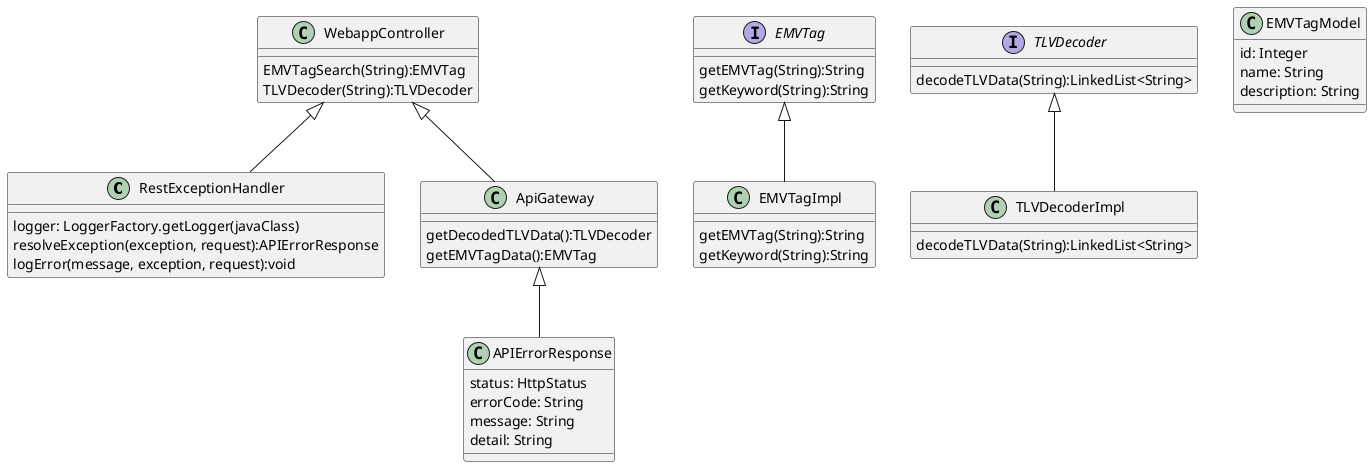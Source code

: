 @startuml

class RestExceptionHandler
class WebappController
class APIErrorResponse
interface EMVTag
class EMVTagImpl
interface TLVDecoder
class TLVDecoderImpl
class EMVTagModel
class ApiGateway

EMVTag <|-- EMVTagImpl
TLVDecoder <|-- TLVDecoderImpl
WebappController <|-- ApiGateway
ApiGateway <|-- APIErrorResponse
WebappController <|-- RestExceptionHandler

class ApiGateway {
    getDecodedTLVData():TLVDecoder
    getEMVTagData():EMVTag
}

interface TLVDecoder {
    decodeTLVData(String):LinkedList<String>
}

class TLVDecoderImpl {
    decodeTLVData(String):LinkedList<String>
}

class APIErrorResponse{
    status: HttpStatus
    errorCode: String
    message: String
    detail: String
}

class EMVTagImpl {
    getEMVTag(String):String
    getKeyword(String):String
}

class WebappController {
    EMVTagSearch(String):EMVTag
    TLVDecoder(String):TLVDecoder
}

class RestExceptionHandler {
    logger: LoggerFactory.getLogger(javaClass)
    resolveException(exception, request):APIErrorResponse
    logError(message, exception, request):void
}

class EMVTagModel {
    id: Integer
    name: String
    description: String
}

interface EMVTag {
    getEMVTag(String):String
    getKeyword(String):String
}

@enduml